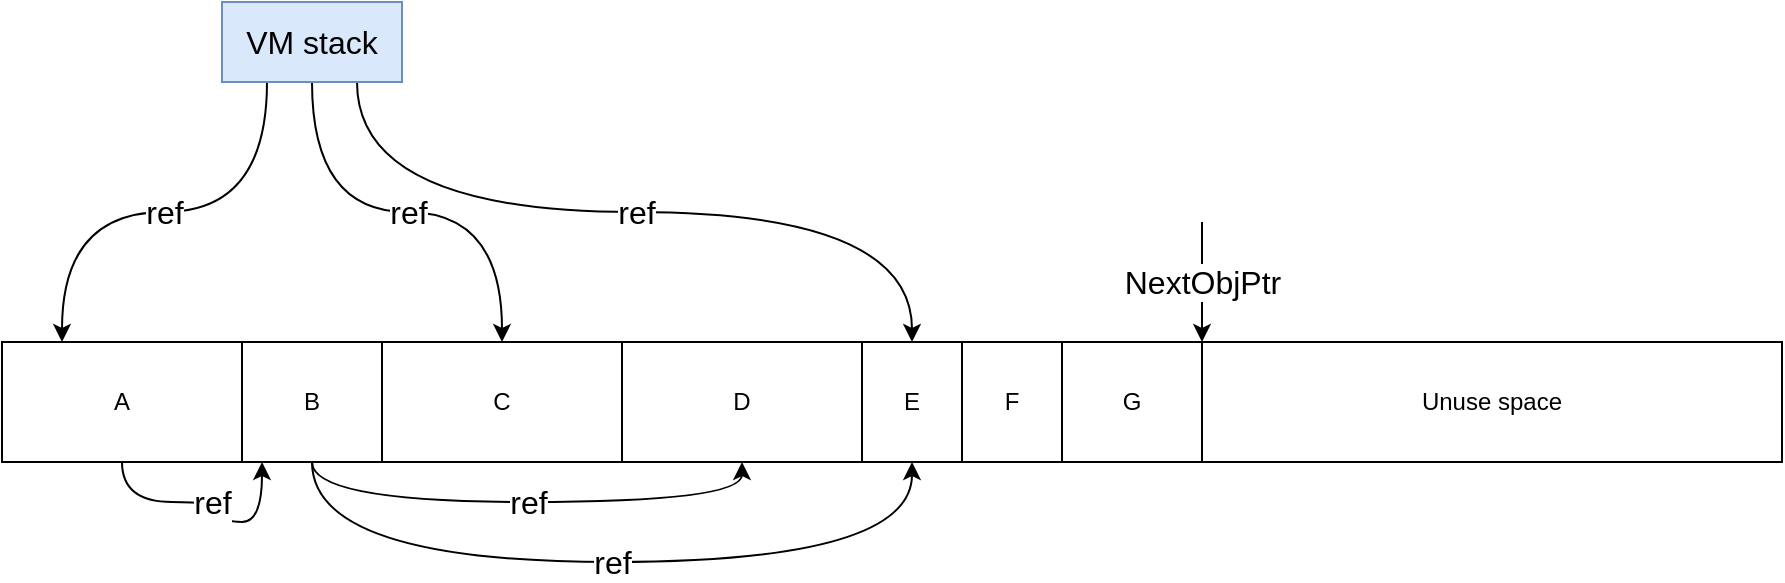 <mxfile version="22.1.18" type="device">
  <diagram name="Page-1" id="2bcbwcRvYK2yoCRmMXDf">
    <mxGraphModel dx="1434" dy="746" grid="1" gridSize="10" guides="1" tooltips="1" connect="1" arrows="1" fold="1" page="1" pageScale="1" pageWidth="850" pageHeight="1100" math="0" shadow="0">
      <root>
        <mxCell id="0" />
        <mxCell id="1" parent="0" />
        <mxCell id="ehrqex0PoT21IGOYkBku-1" value="Unuse space" style="rounded=0;whiteSpace=wrap;html=1;" vertex="1" parent="1">
          <mxGeometry x="620" y="210" width="290" height="60" as="geometry" />
        </mxCell>
        <mxCell id="ehrqex0PoT21IGOYkBku-20" value="&lt;font style=&quot;font-size: 16px;&quot;&gt;ref&lt;/font&gt;" style="edgeStyle=orthogonalEdgeStyle;rounded=0;orthogonalLoop=1;jettySize=auto;html=1;exitX=0.5;exitY=1;exitDx=0;exitDy=0;entryX=0.143;entryY=1;entryDx=0;entryDy=0;curved=1;entryPerimeter=0;" edge="1" parent="1" source="ehrqex0PoT21IGOYkBku-2" target="ehrqex0PoT21IGOYkBku-5">
          <mxGeometry relative="1" as="geometry">
            <Array as="points">
              <mxPoint x="80" y="290" />
              <mxPoint x="130" y="290" />
              <mxPoint x="130" y="300" />
              <mxPoint x="150" y="300" />
            </Array>
          </mxGeometry>
        </mxCell>
        <mxCell id="ehrqex0PoT21IGOYkBku-2" value="A" style="rounded=0;whiteSpace=wrap;html=1;" vertex="1" parent="1">
          <mxGeometry x="20" y="210" width="120" height="60" as="geometry" />
        </mxCell>
        <mxCell id="ehrqex0PoT21IGOYkBku-21" value="&lt;font style=&quot;font-size: 16px;&quot;&gt;ref&lt;/font&gt;" style="edgeStyle=orthogonalEdgeStyle;rounded=0;orthogonalLoop=1;jettySize=auto;html=1;exitX=0.5;exitY=1;exitDx=0;exitDy=0;entryX=0.5;entryY=1;entryDx=0;entryDy=0;curved=1;" edge="1" parent="1" source="ehrqex0PoT21IGOYkBku-5" target="ehrqex0PoT21IGOYkBku-11">
          <mxGeometry relative="1" as="geometry" />
        </mxCell>
        <mxCell id="ehrqex0PoT21IGOYkBku-22" value="&lt;font style=&quot;font-size: 16px;&quot;&gt;ref&lt;/font&gt;" style="edgeStyle=orthogonalEdgeStyle;rounded=0;orthogonalLoop=1;jettySize=auto;html=1;exitX=0.5;exitY=1;exitDx=0;exitDy=0;entryX=0.5;entryY=1;entryDx=0;entryDy=0;curved=1;" edge="1" parent="1" source="ehrqex0PoT21IGOYkBku-5" target="ehrqex0PoT21IGOYkBku-14">
          <mxGeometry relative="1" as="geometry">
            <Array as="points">
              <mxPoint x="175" y="320" />
              <mxPoint x="475" y="320" />
            </Array>
          </mxGeometry>
        </mxCell>
        <mxCell id="ehrqex0PoT21IGOYkBku-5" value="B" style="rounded=0;whiteSpace=wrap;html=1;" vertex="1" parent="1">
          <mxGeometry x="140" y="210" width="70" height="60" as="geometry" />
        </mxCell>
        <mxCell id="ehrqex0PoT21IGOYkBku-8" value="C" style="rounded=0;whiteSpace=wrap;html=1;" vertex="1" parent="1">
          <mxGeometry x="210" y="210" width="120" height="60" as="geometry" />
        </mxCell>
        <mxCell id="ehrqex0PoT21IGOYkBku-9" value="&lt;font style=&quot;font-size: 16px;&quot;&gt;NextObjPtr&lt;/font&gt;" style="endArrow=classic;html=1;rounded=0;" edge="1" parent="1">
          <mxGeometry width="50" height="50" relative="1" as="geometry">
            <mxPoint x="620" y="150" as="sourcePoint" />
            <mxPoint x="620" y="210" as="targetPoint" />
          </mxGeometry>
        </mxCell>
        <mxCell id="ehrqex0PoT21IGOYkBku-11" value="D" style="rounded=0;whiteSpace=wrap;html=1;" vertex="1" parent="1">
          <mxGeometry x="330" y="210" width="120" height="60" as="geometry" />
        </mxCell>
        <mxCell id="ehrqex0PoT21IGOYkBku-17" value="&lt;font style=&quot;font-size: 16px;&quot;&gt;ref&lt;/font&gt;" style="edgeStyle=orthogonalEdgeStyle;rounded=0;orthogonalLoop=1;jettySize=auto;html=1;exitX=0.25;exitY=1;exitDx=0;exitDy=0;entryX=0.25;entryY=0;entryDx=0;entryDy=0;curved=1;" edge="1" parent="1" source="ehrqex0PoT21IGOYkBku-13" target="ehrqex0PoT21IGOYkBku-2">
          <mxGeometry relative="1" as="geometry" />
        </mxCell>
        <mxCell id="ehrqex0PoT21IGOYkBku-18" value="&lt;font style=&quot;font-size: 16px;&quot;&gt;ref&lt;/font&gt;" style="edgeStyle=orthogonalEdgeStyle;rounded=0;orthogonalLoop=1;jettySize=auto;html=1;exitX=0.5;exitY=1;exitDx=0;exitDy=0;entryX=0.5;entryY=0;entryDx=0;entryDy=0;curved=1;" edge="1" parent="1" source="ehrqex0PoT21IGOYkBku-13" target="ehrqex0PoT21IGOYkBku-8">
          <mxGeometry relative="1" as="geometry" />
        </mxCell>
        <mxCell id="ehrqex0PoT21IGOYkBku-19" value="&lt;font style=&quot;font-size: 16px;&quot;&gt;ref&lt;/font&gt;" style="edgeStyle=orthogonalEdgeStyle;rounded=0;orthogonalLoop=1;jettySize=auto;html=1;exitX=0.75;exitY=1;exitDx=0;exitDy=0;entryX=0.5;entryY=0;entryDx=0;entryDy=0;curved=1;" edge="1" parent="1" source="ehrqex0PoT21IGOYkBku-13" target="ehrqex0PoT21IGOYkBku-14">
          <mxGeometry relative="1" as="geometry" />
        </mxCell>
        <mxCell id="ehrqex0PoT21IGOYkBku-13" value="&lt;font style=&quot;font-size: 16px;&quot;&gt;VM stack&lt;/font&gt;" style="rounded=0;whiteSpace=wrap;html=1;fillColor=#dae8fc;strokeColor=#6c8ebf;" vertex="1" parent="1">
          <mxGeometry x="130" y="40" width="90" height="40" as="geometry" />
        </mxCell>
        <mxCell id="ehrqex0PoT21IGOYkBku-14" value="E" style="rounded=0;whiteSpace=wrap;html=1;" vertex="1" parent="1">
          <mxGeometry x="450" y="210" width="50" height="60" as="geometry" />
        </mxCell>
        <mxCell id="ehrqex0PoT21IGOYkBku-15" value="F" style="rounded=0;whiteSpace=wrap;html=1;" vertex="1" parent="1">
          <mxGeometry x="500" y="210" width="50" height="60" as="geometry" />
        </mxCell>
        <mxCell id="ehrqex0PoT21IGOYkBku-16" value="G" style="rounded=0;whiteSpace=wrap;html=1;" vertex="1" parent="1">
          <mxGeometry x="550" y="210" width="70" height="60" as="geometry" />
        </mxCell>
      </root>
    </mxGraphModel>
  </diagram>
</mxfile>
